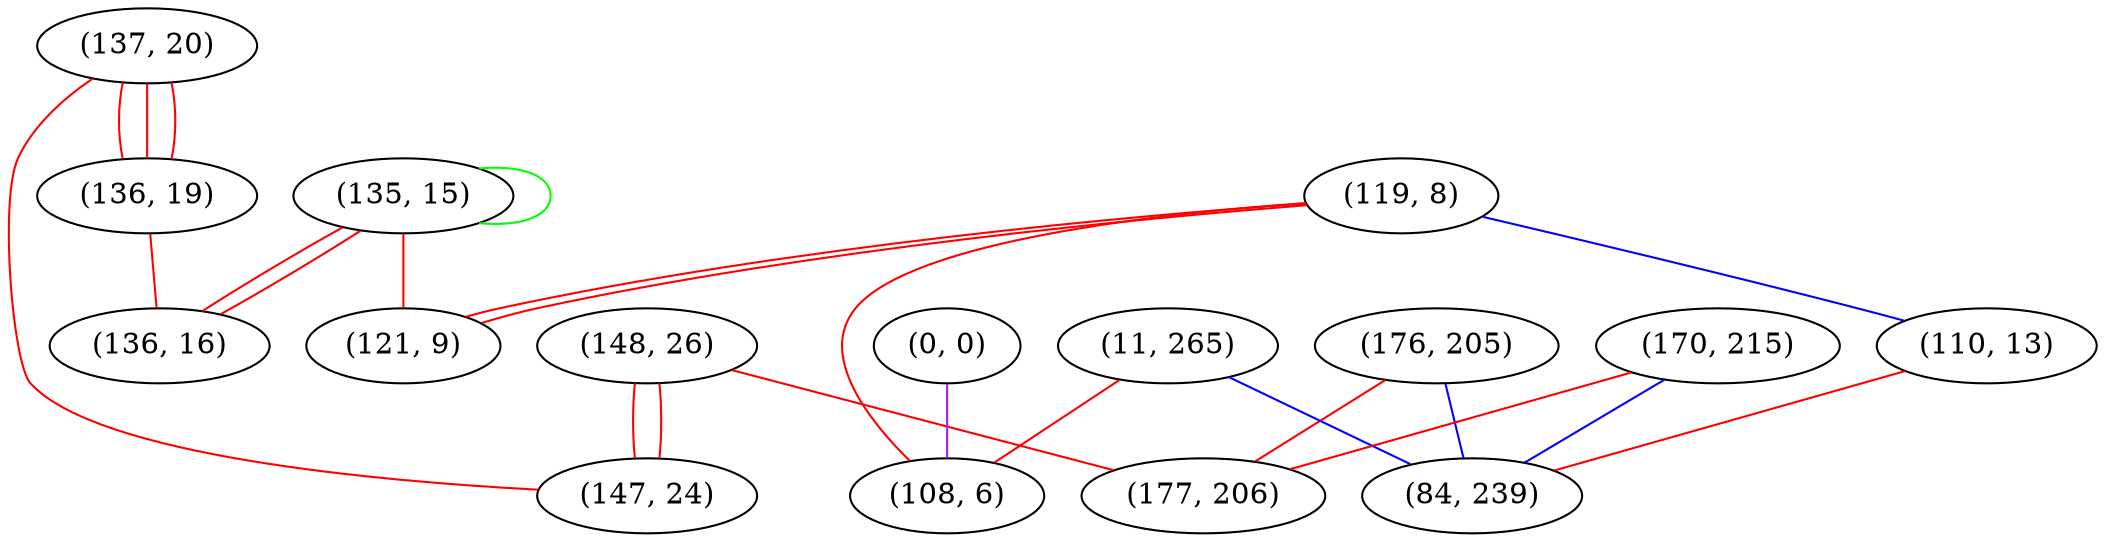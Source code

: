 graph "" {
"(148, 26)";
"(0, 0)";
"(135, 15)";
"(137, 20)";
"(176, 205)";
"(11, 265)";
"(119, 8)";
"(108, 6)";
"(110, 13)";
"(147, 24)";
"(136, 19)";
"(170, 215)";
"(84, 239)";
"(136, 16)";
"(177, 206)";
"(121, 9)";
"(148, 26)" -- "(147, 24)"  [color=red, key=0, weight=1];
"(148, 26)" -- "(147, 24)"  [color=red, key=1, weight=1];
"(148, 26)" -- "(177, 206)"  [color=red, key=0, weight=1];
"(0, 0)" -- "(108, 6)"  [color=purple, key=0, weight=4];
"(135, 15)" -- "(136, 16)"  [color=red, key=0, weight=1];
"(135, 15)" -- "(136, 16)"  [color=red, key=1, weight=1];
"(135, 15)" -- "(121, 9)"  [color=red, key=0, weight=1];
"(135, 15)" -- "(135, 15)"  [color=green, key=0, weight=2];
"(137, 20)" -- "(147, 24)"  [color=red, key=0, weight=1];
"(137, 20)" -- "(136, 19)"  [color=red, key=0, weight=1];
"(137, 20)" -- "(136, 19)"  [color=red, key=1, weight=1];
"(137, 20)" -- "(136, 19)"  [color=red, key=2, weight=1];
"(176, 205)" -- "(84, 239)"  [color=blue, key=0, weight=3];
"(176, 205)" -- "(177, 206)"  [color=red, key=0, weight=1];
"(11, 265)" -- "(84, 239)"  [color=blue, key=0, weight=3];
"(11, 265)" -- "(108, 6)"  [color=red, key=0, weight=1];
"(119, 8)" -- "(108, 6)"  [color=red, key=0, weight=1];
"(119, 8)" -- "(110, 13)"  [color=blue, key=0, weight=3];
"(119, 8)" -- "(121, 9)"  [color=red, key=0, weight=1];
"(119, 8)" -- "(121, 9)"  [color=red, key=1, weight=1];
"(110, 13)" -- "(84, 239)"  [color=red, key=0, weight=1];
"(136, 19)" -- "(136, 16)"  [color=red, key=0, weight=1];
"(170, 215)" -- "(84, 239)"  [color=blue, key=0, weight=3];
"(170, 215)" -- "(177, 206)"  [color=red, key=0, weight=1];
}
